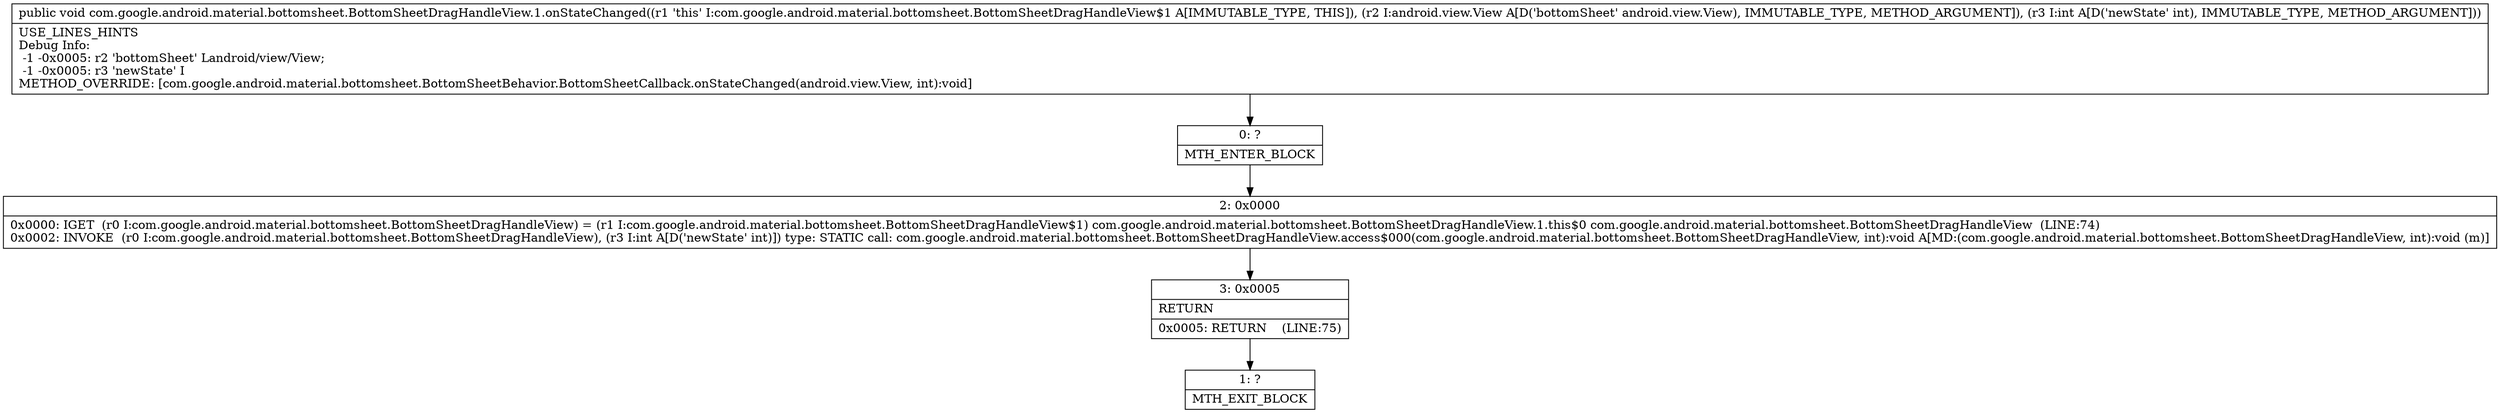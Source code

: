 digraph "CFG forcom.google.android.material.bottomsheet.BottomSheetDragHandleView.1.onStateChanged(Landroid\/view\/View;I)V" {
Node_0 [shape=record,label="{0\:\ ?|MTH_ENTER_BLOCK\l}"];
Node_2 [shape=record,label="{2\:\ 0x0000|0x0000: IGET  (r0 I:com.google.android.material.bottomsheet.BottomSheetDragHandleView) = (r1 I:com.google.android.material.bottomsheet.BottomSheetDragHandleView$1) com.google.android.material.bottomsheet.BottomSheetDragHandleView.1.this$0 com.google.android.material.bottomsheet.BottomSheetDragHandleView  (LINE:74)\l0x0002: INVOKE  (r0 I:com.google.android.material.bottomsheet.BottomSheetDragHandleView), (r3 I:int A[D('newState' int)]) type: STATIC call: com.google.android.material.bottomsheet.BottomSheetDragHandleView.access$000(com.google.android.material.bottomsheet.BottomSheetDragHandleView, int):void A[MD:(com.google.android.material.bottomsheet.BottomSheetDragHandleView, int):void (m)]\l}"];
Node_3 [shape=record,label="{3\:\ 0x0005|RETURN\l|0x0005: RETURN    (LINE:75)\l}"];
Node_1 [shape=record,label="{1\:\ ?|MTH_EXIT_BLOCK\l}"];
MethodNode[shape=record,label="{public void com.google.android.material.bottomsheet.BottomSheetDragHandleView.1.onStateChanged((r1 'this' I:com.google.android.material.bottomsheet.BottomSheetDragHandleView$1 A[IMMUTABLE_TYPE, THIS]), (r2 I:android.view.View A[D('bottomSheet' android.view.View), IMMUTABLE_TYPE, METHOD_ARGUMENT]), (r3 I:int A[D('newState' int), IMMUTABLE_TYPE, METHOD_ARGUMENT]))  | USE_LINES_HINTS\lDebug Info:\l  \-1 \-0x0005: r2 'bottomSheet' Landroid\/view\/View;\l  \-1 \-0x0005: r3 'newState' I\lMETHOD_OVERRIDE: [com.google.android.material.bottomsheet.BottomSheetBehavior.BottomSheetCallback.onStateChanged(android.view.View, int):void]\l}"];
MethodNode -> Node_0;Node_0 -> Node_2;
Node_2 -> Node_3;
Node_3 -> Node_1;
}

